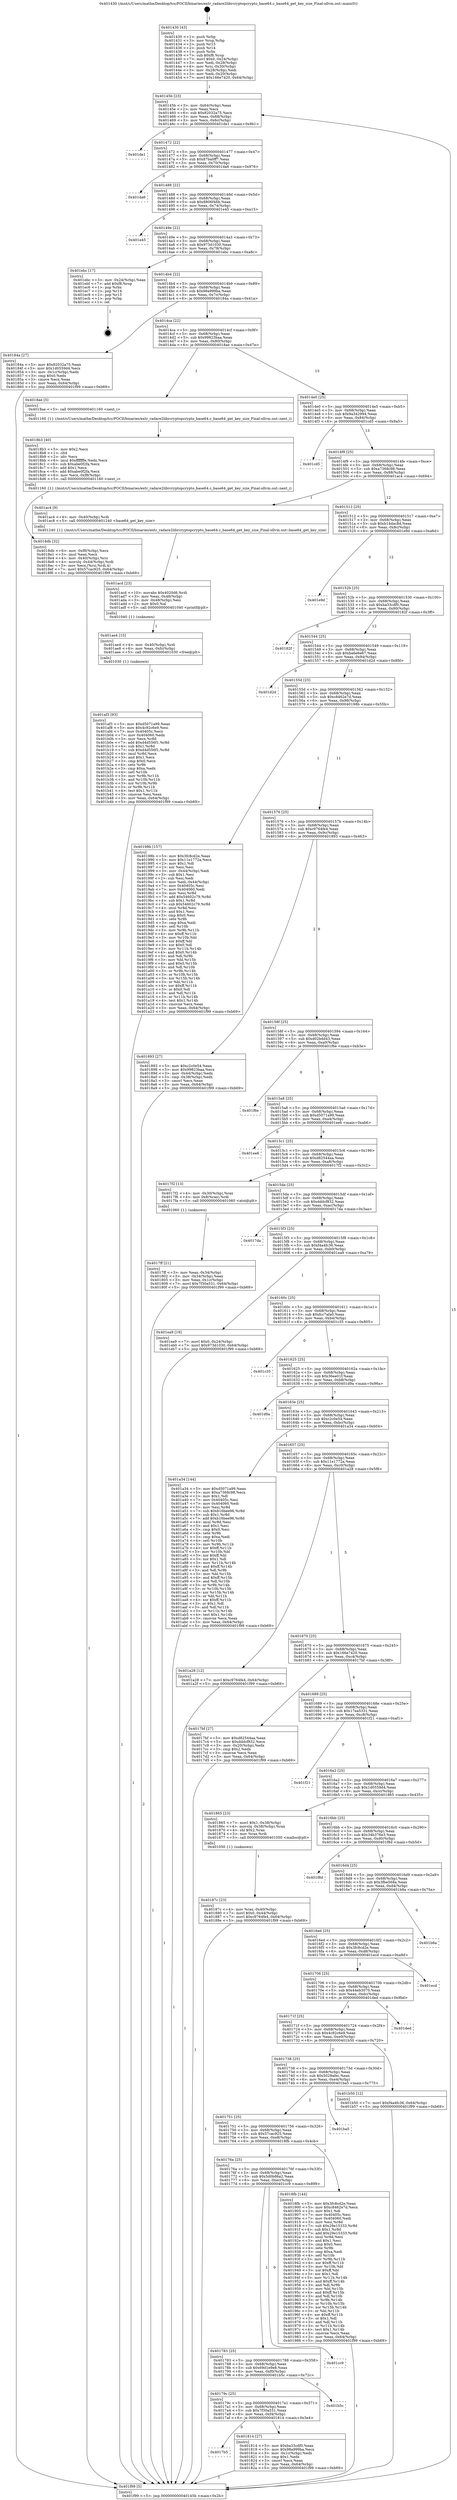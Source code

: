 digraph "0x401430" {
  label = "0x401430 (/mnt/c/Users/mathe/Desktop/tcc/POCII/binaries/extr_radare2librcryptopcrypto_base64.c_base64_get_key_size_Final-ollvm.out::main(0))"
  labelloc = "t"
  node[shape=record]

  Entry [label="",width=0.3,height=0.3,shape=circle,fillcolor=black,style=filled]
  "0x40145b" [label="{
     0x40145b [23]\l
     | [instrs]\l
     &nbsp;&nbsp;0x40145b \<+3\>: mov -0x64(%rbp),%eax\l
     &nbsp;&nbsp;0x40145e \<+2\>: mov %eax,%ecx\l
     &nbsp;&nbsp;0x401460 \<+6\>: sub $0x82032a75,%ecx\l
     &nbsp;&nbsp;0x401466 \<+3\>: mov %eax,-0x68(%rbp)\l
     &nbsp;&nbsp;0x401469 \<+3\>: mov %ecx,-0x6c(%rbp)\l
     &nbsp;&nbsp;0x40146c \<+6\>: je 0000000000401de1 \<main+0x9b1\>\l
  }"]
  "0x401de1" [label="{
     0x401de1\l
  }", style=dashed]
  "0x401472" [label="{
     0x401472 [22]\l
     | [instrs]\l
     &nbsp;&nbsp;0x401472 \<+5\>: jmp 0000000000401477 \<main+0x47\>\l
     &nbsp;&nbsp;0x401477 \<+3\>: mov -0x68(%rbp),%eax\l
     &nbsp;&nbsp;0x40147a \<+5\>: sub $0x87ba0ff7,%eax\l
     &nbsp;&nbsp;0x40147f \<+3\>: mov %eax,-0x70(%rbp)\l
     &nbsp;&nbsp;0x401482 \<+6\>: je 0000000000401da6 \<main+0x976\>\l
  }"]
  Exit [label="",width=0.3,height=0.3,shape=circle,fillcolor=black,style=filled,peripheries=2]
  "0x401da6" [label="{
     0x401da6\l
  }", style=dashed]
  "0x401488" [label="{
     0x401488 [22]\l
     | [instrs]\l
     &nbsp;&nbsp;0x401488 \<+5\>: jmp 000000000040148d \<main+0x5d\>\l
     &nbsp;&nbsp;0x40148d \<+3\>: mov -0x68(%rbp),%eax\l
     &nbsp;&nbsp;0x401490 \<+5\>: sub $0x8806f46b,%eax\l
     &nbsp;&nbsp;0x401495 \<+3\>: mov %eax,-0x74(%rbp)\l
     &nbsp;&nbsp;0x401498 \<+6\>: je 0000000000401e45 \<main+0xa15\>\l
  }"]
  "0x401af3" [label="{
     0x401af3 [93]\l
     | [instrs]\l
     &nbsp;&nbsp;0x401af3 \<+5\>: mov $0xd5071a99,%eax\l
     &nbsp;&nbsp;0x401af8 \<+5\>: mov $0x4c92c6e9,%esi\l
     &nbsp;&nbsp;0x401afd \<+7\>: mov 0x40405c,%ecx\l
     &nbsp;&nbsp;0x401b04 \<+7\>: mov 0x404060,%edx\l
     &nbsp;&nbsp;0x401b0b \<+3\>: mov %ecx,%r8d\l
     &nbsp;&nbsp;0x401b0e \<+7\>: add $0xd4d556f1,%r8d\l
     &nbsp;&nbsp;0x401b15 \<+4\>: sub $0x1,%r8d\l
     &nbsp;&nbsp;0x401b19 \<+7\>: sub $0xd4d556f1,%r8d\l
     &nbsp;&nbsp;0x401b20 \<+4\>: imul %r8d,%ecx\l
     &nbsp;&nbsp;0x401b24 \<+3\>: and $0x1,%ecx\l
     &nbsp;&nbsp;0x401b27 \<+3\>: cmp $0x0,%ecx\l
     &nbsp;&nbsp;0x401b2a \<+4\>: sete %r9b\l
     &nbsp;&nbsp;0x401b2e \<+3\>: cmp $0xa,%edx\l
     &nbsp;&nbsp;0x401b31 \<+4\>: setl %r10b\l
     &nbsp;&nbsp;0x401b35 \<+3\>: mov %r9b,%r11b\l
     &nbsp;&nbsp;0x401b38 \<+3\>: and %r10b,%r11b\l
     &nbsp;&nbsp;0x401b3b \<+3\>: xor %r10b,%r9b\l
     &nbsp;&nbsp;0x401b3e \<+3\>: or %r9b,%r11b\l
     &nbsp;&nbsp;0x401b41 \<+4\>: test $0x1,%r11b\l
     &nbsp;&nbsp;0x401b45 \<+3\>: cmovne %esi,%eax\l
     &nbsp;&nbsp;0x401b48 \<+3\>: mov %eax,-0x64(%rbp)\l
     &nbsp;&nbsp;0x401b4b \<+5\>: jmp 0000000000401f99 \<main+0xb69\>\l
  }"]
  "0x401e45" [label="{
     0x401e45\l
  }", style=dashed]
  "0x40149e" [label="{
     0x40149e [22]\l
     | [instrs]\l
     &nbsp;&nbsp;0x40149e \<+5\>: jmp 00000000004014a3 \<main+0x73\>\l
     &nbsp;&nbsp;0x4014a3 \<+3\>: mov -0x68(%rbp),%eax\l
     &nbsp;&nbsp;0x4014a6 \<+5\>: sub $0x973d1030,%eax\l
     &nbsp;&nbsp;0x4014ab \<+3\>: mov %eax,-0x78(%rbp)\l
     &nbsp;&nbsp;0x4014ae \<+6\>: je 0000000000401ebc \<main+0xa8c\>\l
  }"]
  "0x401ae4" [label="{
     0x401ae4 [15]\l
     | [instrs]\l
     &nbsp;&nbsp;0x401ae4 \<+4\>: mov -0x40(%rbp),%rdi\l
     &nbsp;&nbsp;0x401ae8 \<+6\>: mov %eax,-0xfc(%rbp)\l
     &nbsp;&nbsp;0x401aee \<+5\>: call 0000000000401030 \<free@plt\>\l
     | [calls]\l
     &nbsp;&nbsp;0x401030 \{1\} (unknown)\l
  }"]
  "0x401ebc" [label="{
     0x401ebc [17]\l
     | [instrs]\l
     &nbsp;&nbsp;0x401ebc \<+3\>: mov -0x24(%rbp),%eax\l
     &nbsp;&nbsp;0x401ebf \<+7\>: add $0xf8,%rsp\l
     &nbsp;&nbsp;0x401ec6 \<+1\>: pop %rbx\l
     &nbsp;&nbsp;0x401ec7 \<+2\>: pop %r14\l
     &nbsp;&nbsp;0x401ec9 \<+2\>: pop %r15\l
     &nbsp;&nbsp;0x401ecb \<+1\>: pop %rbp\l
     &nbsp;&nbsp;0x401ecc \<+1\>: ret\l
  }"]
  "0x4014b4" [label="{
     0x4014b4 [22]\l
     | [instrs]\l
     &nbsp;&nbsp;0x4014b4 \<+5\>: jmp 00000000004014b9 \<main+0x89\>\l
     &nbsp;&nbsp;0x4014b9 \<+3\>: mov -0x68(%rbp),%eax\l
     &nbsp;&nbsp;0x4014bc \<+5\>: sub $0x98a999ba,%eax\l
     &nbsp;&nbsp;0x4014c1 \<+3\>: mov %eax,-0x7c(%rbp)\l
     &nbsp;&nbsp;0x4014c4 \<+6\>: je 000000000040184a \<main+0x41a\>\l
  }"]
  "0x401acd" [label="{
     0x401acd [23]\l
     | [instrs]\l
     &nbsp;&nbsp;0x401acd \<+10\>: movabs $0x4020d6,%rdi\l
     &nbsp;&nbsp;0x401ad7 \<+3\>: mov %eax,-0x48(%rbp)\l
     &nbsp;&nbsp;0x401ada \<+3\>: mov -0x48(%rbp),%esi\l
     &nbsp;&nbsp;0x401add \<+2\>: mov $0x0,%al\l
     &nbsp;&nbsp;0x401adf \<+5\>: call 0000000000401040 \<printf@plt\>\l
     | [calls]\l
     &nbsp;&nbsp;0x401040 \{1\} (unknown)\l
  }"]
  "0x40184a" [label="{
     0x40184a [27]\l
     | [instrs]\l
     &nbsp;&nbsp;0x40184a \<+5\>: mov $0x82032a75,%eax\l
     &nbsp;&nbsp;0x40184f \<+5\>: mov $0x1d0559d4,%ecx\l
     &nbsp;&nbsp;0x401854 \<+3\>: mov -0x1c(%rbp),%edx\l
     &nbsp;&nbsp;0x401857 \<+3\>: cmp $0x0,%edx\l
     &nbsp;&nbsp;0x40185a \<+3\>: cmove %ecx,%eax\l
     &nbsp;&nbsp;0x40185d \<+3\>: mov %eax,-0x64(%rbp)\l
     &nbsp;&nbsp;0x401860 \<+5\>: jmp 0000000000401f99 \<main+0xb69\>\l
  }"]
  "0x4014ca" [label="{
     0x4014ca [22]\l
     | [instrs]\l
     &nbsp;&nbsp;0x4014ca \<+5\>: jmp 00000000004014cf \<main+0x9f\>\l
     &nbsp;&nbsp;0x4014cf \<+3\>: mov -0x68(%rbp),%eax\l
     &nbsp;&nbsp;0x4014d2 \<+5\>: sub $0x99823baa,%eax\l
     &nbsp;&nbsp;0x4014d7 \<+3\>: mov %eax,-0x80(%rbp)\l
     &nbsp;&nbsp;0x4014da \<+6\>: je 00000000004018ae \<main+0x47e\>\l
  }"]
  "0x4018db" [label="{
     0x4018db [32]\l
     | [instrs]\l
     &nbsp;&nbsp;0x4018db \<+6\>: mov -0xf8(%rbp),%ecx\l
     &nbsp;&nbsp;0x4018e1 \<+3\>: imul %eax,%ecx\l
     &nbsp;&nbsp;0x4018e4 \<+4\>: mov -0x40(%rbp),%rsi\l
     &nbsp;&nbsp;0x4018e8 \<+4\>: movslq -0x44(%rbp),%rdi\l
     &nbsp;&nbsp;0x4018ec \<+3\>: mov %ecx,(%rsi,%rdi,4)\l
     &nbsp;&nbsp;0x4018ef \<+7\>: movl $0x57cac925,-0x64(%rbp)\l
     &nbsp;&nbsp;0x4018f6 \<+5\>: jmp 0000000000401f99 \<main+0xb69\>\l
  }"]
  "0x4018ae" [label="{
     0x4018ae [5]\l
     | [instrs]\l
     &nbsp;&nbsp;0x4018ae \<+5\>: call 0000000000401160 \<next_i\>\l
     | [calls]\l
     &nbsp;&nbsp;0x401160 \{1\} (/mnt/c/Users/mathe/Desktop/tcc/POCII/binaries/extr_radare2librcryptopcrypto_base64.c_base64_get_key_size_Final-ollvm.out::next_i)\l
  }"]
  "0x4014e0" [label="{
     0x4014e0 [25]\l
     | [instrs]\l
     &nbsp;&nbsp;0x4014e0 \<+5\>: jmp 00000000004014e5 \<main+0xb5\>\l
     &nbsp;&nbsp;0x4014e5 \<+3\>: mov -0x68(%rbp),%eax\l
     &nbsp;&nbsp;0x4014e8 \<+5\>: sub $0x9a342994,%eax\l
     &nbsp;&nbsp;0x4014ed \<+6\>: mov %eax,-0x84(%rbp)\l
     &nbsp;&nbsp;0x4014f3 \<+6\>: je 0000000000401cd5 \<main+0x8a5\>\l
  }"]
  "0x4018b3" [label="{
     0x4018b3 [40]\l
     | [instrs]\l
     &nbsp;&nbsp;0x4018b3 \<+5\>: mov $0x2,%ecx\l
     &nbsp;&nbsp;0x4018b8 \<+1\>: cltd\l
     &nbsp;&nbsp;0x4018b9 \<+2\>: idiv %ecx\l
     &nbsp;&nbsp;0x4018bb \<+6\>: imul $0xfffffffe,%edx,%ecx\l
     &nbsp;&nbsp;0x4018c1 \<+6\>: sub $0xabe0f2fa,%ecx\l
     &nbsp;&nbsp;0x4018c7 \<+3\>: add $0x1,%ecx\l
     &nbsp;&nbsp;0x4018ca \<+6\>: add $0xabe0f2fa,%ecx\l
     &nbsp;&nbsp;0x4018d0 \<+6\>: mov %ecx,-0xf8(%rbp)\l
     &nbsp;&nbsp;0x4018d6 \<+5\>: call 0000000000401160 \<next_i\>\l
     | [calls]\l
     &nbsp;&nbsp;0x401160 \{1\} (/mnt/c/Users/mathe/Desktop/tcc/POCII/binaries/extr_radare2librcryptopcrypto_base64.c_base64_get_key_size_Final-ollvm.out::next_i)\l
  }"]
  "0x401cd5" [label="{
     0x401cd5\l
  }", style=dashed]
  "0x4014f9" [label="{
     0x4014f9 [25]\l
     | [instrs]\l
     &nbsp;&nbsp;0x4014f9 \<+5\>: jmp 00000000004014fe \<main+0xce\>\l
     &nbsp;&nbsp;0x4014fe \<+3\>: mov -0x68(%rbp),%eax\l
     &nbsp;&nbsp;0x401501 \<+5\>: sub $0xa7368c98,%eax\l
     &nbsp;&nbsp;0x401506 \<+6\>: mov %eax,-0x88(%rbp)\l
     &nbsp;&nbsp;0x40150c \<+6\>: je 0000000000401ac4 \<main+0x694\>\l
  }"]
  "0x40187c" [label="{
     0x40187c [23]\l
     | [instrs]\l
     &nbsp;&nbsp;0x40187c \<+4\>: mov %rax,-0x40(%rbp)\l
     &nbsp;&nbsp;0x401880 \<+7\>: movl $0x0,-0x44(%rbp)\l
     &nbsp;&nbsp;0x401887 \<+7\>: movl $0xc9764fe4,-0x64(%rbp)\l
     &nbsp;&nbsp;0x40188e \<+5\>: jmp 0000000000401f99 \<main+0xb69\>\l
  }"]
  "0x401ac4" [label="{
     0x401ac4 [9]\l
     | [instrs]\l
     &nbsp;&nbsp;0x401ac4 \<+4\>: mov -0x40(%rbp),%rdi\l
     &nbsp;&nbsp;0x401ac8 \<+5\>: call 0000000000401240 \<base64_get_key_size\>\l
     | [calls]\l
     &nbsp;&nbsp;0x401240 \{1\} (/mnt/c/Users/mathe/Desktop/tcc/POCII/binaries/extr_radare2librcryptopcrypto_base64.c_base64_get_key_size_Final-ollvm.out::base64_get_key_size)\l
  }"]
  "0x401512" [label="{
     0x401512 [25]\l
     | [instrs]\l
     &nbsp;&nbsp;0x401512 \<+5\>: jmp 0000000000401517 \<main+0xe7\>\l
     &nbsp;&nbsp;0x401517 \<+3\>: mov -0x68(%rbp),%eax\l
     &nbsp;&nbsp;0x40151a \<+5\>: sub $0xb14dac8d,%eax\l
     &nbsp;&nbsp;0x40151f \<+6\>: mov %eax,-0x8c(%rbp)\l
     &nbsp;&nbsp;0x401525 \<+6\>: je 0000000000401e9d \<main+0xa6d\>\l
  }"]
  "0x4017b5" [label="{
     0x4017b5\l
  }", style=dashed]
  "0x401e9d" [label="{
     0x401e9d\l
  }", style=dashed]
  "0x40152b" [label="{
     0x40152b [25]\l
     | [instrs]\l
     &nbsp;&nbsp;0x40152b \<+5\>: jmp 0000000000401530 \<main+0x100\>\l
     &nbsp;&nbsp;0x401530 \<+3\>: mov -0x68(%rbp),%eax\l
     &nbsp;&nbsp;0x401533 \<+5\>: sub $0xba33cdf0,%eax\l
     &nbsp;&nbsp;0x401538 \<+6\>: mov %eax,-0x90(%rbp)\l
     &nbsp;&nbsp;0x40153e \<+6\>: je 000000000040182f \<main+0x3ff\>\l
  }"]
  "0x401814" [label="{
     0x401814 [27]\l
     | [instrs]\l
     &nbsp;&nbsp;0x401814 \<+5\>: mov $0xba33cdf0,%eax\l
     &nbsp;&nbsp;0x401819 \<+5\>: mov $0x98a999ba,%ecx\l
     &nbsp;&nbsp;0x40181e \<+3\>: mov -0x1c(%rbp),%edx\l
     &nbsp;&nbsp;0x401821 \<+3\>: cmp $0x1,%edx\l
     &nbsp;&nbsp;0x401824 \<+3\>: cmovl %ecx,%eax\l
     &nbsp;&nbsp;0x401827 \<+3\>: mov %eax,-0x64(%rbp)\l
     &nbsp;&nbsp;0x40182a \<+5\>: jmp 0000000000401f99 \<main+0xb69\>\l
  }"]
  "0x40182f" [label="{
     0x40182f\l
  }", style=dashed]
  "0x401544" [label="{
     0x401544 [25]\l
     | [instrs]\l
     &nbsp;&nbsp;0x401544 \<+5\>: jmp 0000000000401549 \<main+0x119\>\l
     &nbsp;&nbsp;0x401549 \<+3\>: mov -0x68(%rbp),%eax\l
     &nbsp;&nbsp;0x40154c \<+5\>: sub $0xba6e6e67,%eax\l
     &nbsp;&nbsp;0x401551 \<+6\>: mov %eax,-0x94(%rbp)\l
     &nbsp;&nbsp;0x401557 \<+6\>: je 0000000000401d2d \<main+0x8fd\>\l
  }"]
  "0x40179c" [label="{
     0x40179c [25]\l
     | [instrs]\l
     &nbsp;&nbsp;0x40179c \<+5\>: jmp 00000000004017a1 \<main+0x371\>\l
     &nbsp;&nbsp;0x4017a1 \<+3\>: mov -0x68(%rbp),%eax\l
     &nbsp;&nbsp;0x4017a4 \<+5\>: sub $0x7f30a531,%eax\l
     &nbsp;&nbsp;0x4017a9 \<+6\>: mov %eax,-0xf4(%rbp)\l
     &nbsp;&nbsp;0x4017af \<+6\>: je 0000000000401814 \<main+0x3e4\>\l
  }"]
  "0x401d2d" [label="{
     0x401d2d\l
  }", style=dashed]
  "0x40155d" [label="{
     0x40155d [25]\l
     | [instrs]\l
     &nbsp;&nbsp;0x40155d \<+5\>: jmp 0000000000401562 \<main+0x132\>\l
     &nbsp;&nbsp;0x401562 \<+3\>: mov -0x68(%rbp),%eax\l
     &nbsp;&nbsp;0x401565 \<+5\>: sub $0xc8462e7d,%eax\l
     &nbsp;&nbsp;0x40156a \<+6\>: mov %eax,-0x98(%rbp)\l
     &nbsp;&nbsp;0x401570 \<+6\>: je 000000000040198b \<main+0x55b\>\l
  }"]
  "0x401b5c" [label="{
     0x401b5c\l
  }", style=dashed]
  "0x40198b" [label="{
     0x40198b [157]\l
     | [instrs]\l
     &nbsp;&nbsp;0x40198b \<+5\>: mov $0x3fc8cd2e,%eax\l
     &nbsp;&nbsp;0x401990 \<+5\>: mov $0x11e1772a,%ecx\l
     &nbsp;&nbsp;0x401995 \<+2\>: mov $0x1,%dl\l
     &nbsp;&nbsp;0x401997 \<+2\>: xor %esi,%esi\l
     &nbsp;&nbsp;0x401999 \<+3\>: mov -0x44(%rbp),%edi\l
     &nbsp;&nbsp;0x40199c \<+3\>: sub $0x1,%esi\l
     &nbsp;&nbsp;0x40199f \<+2\>: sub %esi,%edi\l
     &nbsp;&nbsp;0x4019a1 \<+3\>: mov %edi,-0x44(%rbp)\l
     &nbsp;&nbsp;0x4019a4 \<+7\>: mov 0x40405c,%esi\l
     &nbsp;&nbsp;0x4019ab \<+7\>: mov 0x404060,%edi\l
     &nbsp;&nbsp;0x4019b2 \<+3\>: mov %esi,%r8d\l
     &nbsp;&nbsp;0x4019b5 \<+7\>: add $0x54602c79,%r8d\l
     &nbsp;&nbsp;0x4019bc \<+4\>: sub $0x1,%r8d\l
     &nbsp;&nbsp;0x4019c0 \<+7\>: sub $0x54602c79,%r8d\l
     &nbsp;&nbsp;0x4019c7 \<+4\>: imul %r8d,%esi\l
     &nbsp;&nbsp;0x4019cb \<+3\>: and $0x1,%esi\l
     &nbsp;&nbsp;0x4019ce \<+3\>: cmp $0x0,%esi\l
     &nbsp;&nbsp;0x4019d1 \<+4\>: sete %r9b\l
     &nbsp;&nbsp;0x4019d5 \<+3\>: cmp $0xa,%edi\l
     &nbsp;&nbsp;0x4019d8 \<+4\>: setl %r10b\l
     &nbsp;&nbsp;0x4019dc \<+3\>: mov %r9b,%r11b\l
     &nbsp;&nbsp;0x4019df \<+4\>: xor $0xff,%r11b\l
     &nbsp;&nbsp;0x4019e3 \<+3\>: mov %r10b,%bl\l
     &nbsp;&nbsp;0x4019e6 \<+3\>: xor $0xff,%bl\l
     &nbsp;&nbsp;0x4019e9 \<+3\>: xor $0x0,%dl\l
     &nbsp;&nbsp;0x4019ec \<+3\>: mov %r11b,%r14b\l
     &nbsp;&nbsp;0x4019ef \<+4\>: and $0x0,%r14b\l
     &nbsp;&nbsp;0x4019f3 \<+3\>: and %dl,%r9b\l
     &nbsp;&nbsp;0x4019f6 \<+3\>: mov %bl,%r15b\l
     &nbsp;&nbsp;0x4019f9 \<+4\>: and $0x0,%r15b\l
     &nbsp;&nbsp;0x4019fd \<+3\>: and %dl,%r10b\l
     &nbsp;&nbsp;0x401a00 \<+3\>: or %r9b,%r14b\l
     &nbsp;&nbsp;0x401a03 \<+3\>: or %r10b,%r15b\l
     &nbsp;&nbsp;0x401a06 \<+3\>: xor %r15b,%r14b\l
     &nbsp;&nbsp;0x401a09 \<+3\>: or %bl,%r11b\l
     &nbsp;&nbsp;0x401a0c \<+4\>: xor $0xff,%r11b\l
     &nbsp;&nbsp;0x401a10 \<+3\>: or $0x0,%dl\l
     &nbsp;&nbsp;0x401a13 \<+3\>: and %dl,%r11b\l
     &nbsp;&nbsp;0x401a16 \<+3\>: or %r11b,%r14b\l
     &nbsp;&nbsp;0x401a19 \<+4\>: test $0x1,%r14b\l
     &nbsp;&nbsp;0x401a1d \<+3\>: cmovne %ecx,%eax\l
     &nbsp;&nbsp;0x401a20 \<+3\>: mov %eax,-0x64(%rbp)\l
     &nbsp;&nbsp;0x401a23 \<+5\>: jmp 0000000000401f99 \<main+0xb69\>\l
  }"]
  "0x401576" [label="{
     0x401576 [25]\l
     | [instrs]\l
     &nbsp;&nbsp;0x401576 \<+5\>: jmp 000000000040157b \<main+0x14b\>\l
     &nbsp;&nbsp;0x40157b \<+3\>: mov -0x68(%rbp),%eax\l
     &nbsp;&nbsp;0x40157e \<+5\>: sub $0xc9764fe4,%eax\l
     &nbsp;&nbsp;0x401583 \<+6\>: mov %eax,-0x9c(%rbp)\l
     &nbsp;&nbsp;0x401589 \<+6\>: je 0000000000401893 \<main+0x463\>\l
  }"]
  "0x401783" [label="{
     0x401783 [25]\l
     | [instrs]\l
     &nbsp;&nbsp;0x401783 \<+5\>: jmp 0000000000401788 \<main+0x358\>\l
     &nbsp;&nbsp;0x401788 \<+3\>: mov -0x68(%rbp),%eax\l
     &nbsp;&nbsp;0x40178b \<+5\>: sub $0x69d1e9e8,%eax\l
     &nbsp;&nbsp;0x401790 \<+6\>: mov %eax,-0xf0(%rbp)\l
     &nbsp;&nbsp;0x401796 \<+6\>: je 0000000000401b5c \<main+0x72c\>\l
  }"]
  "0x401893" [label="{
     0x401893 [27]\l
     | [instrs]\l
     &nbsp;&nbsp;0x401893 \<+5\>: mov $0xc2c0e54,%eax\l
     &nbsp;&nbsp;0x401898 \<+5\>: mov $0x99823baa,%ecx\l
     &nbsp;&nbsp;0x40189d \<+3\>: mov -0x44(%rbp),%edx\l
     &nbsp;&nbsp;0x4018a0 \<+3\>: cmp -0x38(%rbp),%edx\l
     &nbsp;&nbsp;0x4018a3 \<+3\>: cmovl %ecx,%eax\l
     &nbsp;&nbsp;0x4018a6 \<+3\>: mov %eax,-0x64(%rbp)\l
     &nbsp;&nbsp;0x4018a9 \<+5\>: jmp 0000000000401f99 \<main+0xb69\>\l
  }"]
  "0x40158f" [label="{
     0x40158f [25]\l
     | [instrs]\l
     &nbsp;&nbsp;0x40158f \<+5\>: jmp 0000000000401594 \<main+0x164\>\l
     &nbsp;&nbsp;0x401594 \<+3\>: mov -0x68(%rbp),%eax\l
     &nbsp;&nbsp;0x401597 \<+5\>: sub $0xd02bdd43,%eax\l
     &nbsp;&nbsp;0x40159c \<+6\>: mov %eax,-0xa0(%rbp)\l
     &nbsp;&nbsp;0x4015a2 \<+6\>: je 0000000000401f6e \<main+0xb3e\>\l
  }"]
  "0x401cc9" [label="{
     0x401cc9\l
  }", style=dashed]
  "0x401f6e" [label="{
     0x401f6e\l
  }", style=dashed]
  "0x4015a8" [label="{
     0x4015a8 [25]\l
     | [instrs]\l
     &nbsp;&nbsp;0x4015a8 \<+5\>: jmp 00000000004015ad \<main+0x17d\>\l
     &nbsp;&nbsp;0x4015ad \<+3\>: mov -0x68(%rbp),%eax\l
     &nbsp;&nbsp;0x4015b0 \<+5\>: sub $0xd5071a99,%eax\l
     &nbsp;&nbsp;0x4015b5 \<+6\>: mov %eax,-0xa4(%rbp)\l
     &nbsp;&nbsp;0x4015bb \<+6\>: je 0000000000401ee6 \<main+0xab6\>\l
  }"]
  "0x40176a" [label="{
     0x40176a [25]\l
     | [instrs]\l
     &nbsp;&nbsp;0x40176a \<+5\>: jmp 000000000040176f \<main+0x33f\>\l
     &nbsp;&nbsp;0x40176f \<+3\>: mov -0x68(%rbp),%eax\l
     &nbsp;&nbsp;0x401772 \<+5\>: sub $0x5d0b86a2,%eax\l
     &nbsp;&nbsp;0x401777 \<+6\>: mov %eax,-0xec(%rbp)\l
     &nbsp;&nbsp;0x40177d \<+6\>: je 0000000000401cc9 \<main+0x899\>\l
  }"]
  "0x401ee6" [label="{
     0x401ee6\l
  }", style=dashed]
  "0x4015c1" [label="{
     0x4015c1 [25]\l
     | [instrs]\l
     &nbsp;&nbsp;0x4015c1 \<+5\>: jmp 00000000004015c6 \<main+0x196\>\l
     &nbsp;&nbsp;0x4015c6 \<+3\>: mov -0x68(%rbp),%eax\l
     &nbsp;&nbsp;0x4015c9 \<+5\>: sub $0xd82544aa,%eax\l
     &nbsp;&nbsp;0x4015ce \<+6\>: mov %eax,-0xa8(%rbp)\l
     &nbsp;&nbsp;0x4015d4 \<+6\>: je 00000000004017f2 \<main+0x3c2\>\l
  }"]
  "0x4018fb" [label="{
     0x4018fb [144]\l
     | [instrs]\l
     &nbsp;&nbsp;0x4018fb \<+5\>: mov $0x3fc8cd2e,%eax\l
     &nbsp;&nbsp;0x401900 \<+5\>: mov $0xc8462e7d,%ecx\l
     &nbsp;&nbsp;0x401905 \<+2\>: mov $0x1,%dl\l
     &nbsp;&nbsp;0x401907 \<+7\>: mov 0x40405c,%esi\l
     &nbsp;&nbsp;0x40190e \<+7\>: mov 0x404060,%edi\l
     &nbsp;&nbsp;0x401915 \<+3\>: mov %esi,%r8d\l
     &nbsp;&nbsp;0x401918 \<+7\>: sub $0x29e15333,%r8d\l
     &nbsp;&nbsp;0x40191f \<+4\>: sub $0x1,%r8d\l
     &nbsp;&nbsp;0x401923 \<+7\>: add $0x29e15333,%r8d\l
     &nbsp;&nbsp;0x40192a \<+4\>: imul %r8d,%esi\l
     &nbsp;&nbsp;0x40192e \<+3\>: and $0x1,%esi\l
     &nbsp;&nbsp;0x401931 \<+3\>: cmp $0x0,%esi\l
     &nbsp;&nbsp;0x401934 \<+4\>: sete %r9b\l
     &nbsp;&nbsp;0x401938 \<+3\>: cmp $0xa,%edi\l
     &nbsp;&nbsp;0x40193b \<+4\>: setl %r10b\l
     &nbsp;&nbsp;0x40193f \<+3\>: mov %r9b,%r11b\l
     &nbsp;&nbsp;0x401942 \<+4\>: xor $0xff,%r11b\l
     &nbsp;&nbsp;0x401946 \<+3\>: mov %r10b,%bl\l
     &nbsp;&nbsp;0x401949 \<+3\>: xor $0xff,%bl\l
     &nbsp;&nbsp;0x40194c \<+3\>: xor $0x1,%dl\l
     &nbsp;&nbsp;0x40194f \<+3\>: mov %r11b,%r14b\l
     &nbsp;&nbsp;0x401952 \<+4\>: and $0xff,%r14b\l
     &nbsp;&nbsp;0x401956 \<+3\>: and %dl,%r9b\l
     &nbsp;&nbsp;0x401959 \<+3\>: mov %bl,%r15b\l
     &nbsp;&nbsp;0x40195c \<+4\>: and $0xff,%r15b\l
     &nbsp;&nbsp;0x401960 \<+3\>: and %dl,%r10b\l
     &nbsp;&nbsp;0x401963 \<+3\>: or %r9b,%r14b\l
     &nbsp;&nbsp;0x401966 \<+3\>: or %r10b,%r15b\l
     &nbsp;&nbsp;0x401969 \<+3\>: xor %r15b,%r14b\l
     &nbsp;&nbsp;0x40196c \<+3\>: or %bl,%r11b\l
     &nbsp;&nbsp;0x40196f \<+4\>: xor $0xff,%r11b\l
     &nbsp;&nbsp;0x401973 \<+3\>: or $0x1,%dl\l
     &nbsp;&nbsp;0x401976 \<+3\>: and %dl,%r11b\l
     &nbsp;&nbsp;0x401979 \<+3\>: or %r11b,%r14b\l
     &nbsp;&nbsp;0x40197c \<+4\>: test $0x1,%r14b\l
     &nbsp;&nbsp;0x401980 \<+3\>: cmovne %ecx,%eax\l
     &nbsp;&nbsp;0x401983 \<+3\>: mov %eax,-0x64(%rbp)\l
     &nbsp;&nbsp;0x401986 \<+5\>: jmp 0000000000401f99 \<main+0xb69\>\l
  }"]
  "0x4017f2" [label="{
     0x4017f2 [13]\l
     | [instrs]\l
     &nbsp;&nbsp;0x4017f2 \<+4\>: mov -0x30(%rbp),%rax\l
     &nbsp;&nbsp;0x4017f6 \<+4\>: mov 0x8(%rax),%rdi\l
     &nbsp;&nbsp;0x4017fa \<+5\>: call 0000000000401060 \<atoi@plt\>\l
     | [calls]\l
     &nbsp;&nbsp;0x401060 \{1\} (unknown)\l
  }"]
  "0x4015da" [label="{
     0x4015da [25]\l
     | [instrs]\l
     &nbsp;&nbsp;0x4015da \<+5\>: jmp 00000000004015df \<main+0x1af\>\l
     &nbsp;&nbsp;0x4015df \<+3\>: mov -0x68(%rbp),%eax\l
     &nbsp;&nbsp;0x4015e2 \<+5\>: sub $0xdddcf832,%eax\l
     &nbsp;&nbsp;0x4015e7 \<+6\>: mov %eax,-0xac(%rbp)\l
     &nbsp;&nbsp;0x4015ed \<+6\>: je 00000000004017da \<main+0x3aa\>\l
  }"]
  "0x401751" [label="{
     0x401751 [25]\l
     | [instrs]\l
     &nbsp;&nbsp;0x401751 \<+5\>: jmp 0000000000401756 \<main+0x326\>\l
     &nbsp;&nbsp;0x401756 \<+3\>: mov -0x68(%rbp),%eax\l
     &nbsp;&nbsp;0x401759 \<+5\>: sub $0x57cac925,%eax\l
     &nbsp;&nbsp;0x40175e \<+6\>: mov %eax,-0xe8(%rbp)\l
     &nbsp;&nbsp;0x401764 \<+6\>: je 00000000004018fb \<main+0x4cb\>\l
  }"]
  "0x4017da" [label="{
     0x4017da\l
  }", style=dashed]
  "0x4015f3" [label="{
     0x4015f3 [25]\l
     | [instrs]\l
     &nbsp;&nbsp;0x4015f3 \<+5\>: jmp 00000000004015f8 \<main+0x1c8\>\l
     &nbsp;&nbsp;0x4015f8 \<+3\>: mov -0x68(%rbp),%eax\l
     &nbsp;&nbsp;0x4015fb \<+5\>: sub $0xf4a4fc36,%eax\l
     &nbsp;&nbsp;0x401600 \<+6\>: mov %eax,-0xb0(%rbp)\l
     &nbsp;&nbsp;0x401606 \<+6\>: je 0000000000401ea9 \<main+0xa79\>\l
  }"]
  "0x401ba5" [label="{
     0x401ba5\l
  }", style=dashed]
  "0x401ea9" [label="{
     0x401ea9 [19]\l
     | [instrs]\l
     &nbsp;&nbsp;0x401ea9 \<+7\>: movl $0x0,-0x24(%rbp)\l
     &nbsp;&nbsp;0x401eb0 \<+7\>: movl $0x973d1030,-0x64(%rbp)\l
     &nbsp;&nbsp;0x401eb7 \<+5\>: jmp 0000000000401f99 \<main+0xb69\>\l
  }"]
  "0x40160c" [label="{
     0x40160c [25]\l
     | [instrs]\l
     &nbsp;&nbsp;0x40160c \<+5\>: jmp 0000000000401611 \<main+0x1e1\>\l
     &nbsp;&nbsp;0x401611 \<+3\>: mov -0x68(%rbp),%eax\l
     &nbsp;&nbsp;0x401614 \<+5\>: sub $0xfcc7afa0,%eax\l
     &nbsp;&nbsp;0x401619 \<+6\>: mov %eax,-0xb4(%rbp)\l
     &nbsp;&nbsp;0x40161f \<+6\>: je 0000000000401c35 \<main+0x805\>\l
  }"]
  "0x401738" [label="{
     0x401738 [25]\l
     | [instrs]\l
     &nbsp;&nbsp;0x401738 \<+5\>: jmp 000000000040173d \<main+0x30d\>\l
     &nbsp;&nbsp;0x40173d \<+3\>: mov -0x68(%rbp),%eax\l
     &nbsp;&nbsp;0x401740 \<+5\>: sub $0x5029afec,%eax\l
     &nbsp;&nbsp;0x401745 \<+6\>: mov %eax,-0xe4(%rbp)\l
     &nbsp;&nbsp;0x40174b \<+6\>: je 0000000000401ba5 \<main+0x775\>\l
  }"]
  "0x401c35" [label="{
     0x401c35\l
  }", style=dashed]
  "0x401625" [label="{
     0x401625 [25]\l
     | [instrs]\l
     &nbsp;&nbsp;0x401625 \<+5\>: jmp 000000000040162a \<main+0x1fa\>\l
     &nbsp;&nbsp;0x40162a \<+3\>: mov -0x68(%rbp),%eax\l
     &nbsp;&nbsp;0x40162d \<+5\>: sub $0x36ee01f,%eax\l
     &nbsp;&nbsp;0x401632 \<+6\>: mov %eax,-0xb8(%rbp)\l
     &nbsp;&nbsp;0x401638 \<+6\>: je 0000000000401d9a \<main+0x96a\>\l
  }"]
  "0x401b50" [label="{
     0x401b50 [12]\l
     | [instrs]\l
     &nbsp;&nbsp;0x401b50 \<+7\>: movl $0xf4a4fc36,-0x64(%rbp)\l
     &nbsp;&nbsp;0x401b57 \<+5\>: jmp 0000000000401f99 \<main+0xb69\>\l
  }"]
  "0x401d9a" [label="{
     0x401d9a\l
  }", style=dashed]
  "0x40163e" [label="{
     0x40163e [25]\l
     | [instrs]\l
     &nbsp;&nbsp;0x40163e \<+5\>: jmp 0000000000401643 \<main+0x213\>\l
     &nbsp;&nbsp;0x401643 \<+3\>: mov -0x68(%rbp),%eax\l
     &nbsp;&nbsp;0x401646 \<+5\>: sub $0xc2c0e54,%eax\l
     &nbsp;&nbsp;0x40164b \<+6\>: mov %eax,-0xbc(%rbp)\l
     &nbsp;&nbsp;0x401651 \<+6\>: je 0000000000401a34 \<main+0x604\>\l
  }"]
  "0x40171f" [label="{
     0x40171f [25]\l
     | [instrs]\l
     &nbsp;&nbsp;0x40171f \<+5\>: jmp 0000000000401724 \<main+0x2f4\>\l
     &nbsp;&nbsp;0x401724 \<+3\>: mov -0x68(%rbp),%eax\l
     &nbsp;&nbsp;0x401727 \<+5\>: sub $0x4c92c6e9,%eax\l
     &nbsp;&nbsp;0x40172c \<+6\>: mov %eax,-0xe0(%rbp)\l
     &nbsp;&nbsp;0x401732 \<+6\>: je 0000000000401b50 \<main+0x720\>\l
  }"]
  "0x401a34" [label="{
     0x401a34 [144]\l
     | [instrs]\l
     &nbsp;&nbsp;0x401a34 \<+5\>: mov $0xd5071a99,%eax\l
     &nbsp;&nbsp;0x401a39 \<+5\>: mov $0xa7368c98,%ecx\l
     &nbsp;&nbsp;0x401a3e \<+2\>: mov $0x1,%dl\l
     &nbsp;&nbsp;0x401a40 \<+7\>: mov 0x40405c,%esi\l
     &nbsp;&nbsp;0x401a47 \<+7\>: mov 0x404060,%edi\l
     &nbsp;&nbsp;0x401a4e \<+3\>: mov %esi,%r8d\l
     &nbsp;&nbsp;0x401a51 \<+7\>: sub $0xb16bee96,%r8d\l
     &nbsp;&nbsp;0x401a58 \<+4\>: sub $0x1,%r8d\l
     &nbsp;&nbsp;0x401a5c \<+7\>: add $0xb16bee96,%r8d\l
     &nbsp;&nbsp;0x401a63 \<+4\>: imul %r8d,%esi\l
     &nbsp;&nbsp;0x401a67 \<+3\>: and $0x1,%esi\l
     &nbsp;&nbsp;0x401a6a \<+3\>: cmp $0x0,%esi\l
     &nbsp;&nbsp;0x401a6d \<+4\>: sete %r9b\l
     &nbsp;&nbsp;0x401a71 \<+3\>: cmp $0xa,%edi\l
     &nbsp;&nbsp;0x401a74 \<+4\>: setl %r10b\l
     &nbsp;&nbsp;0x401a78 \<+3\>: mov %r9b,%r11b\l
     &nbsp;&nbsp;0x401a7b \<+4\>: xor $0xff,%r11b\l
     &nbsp;&nbsp;0x401a7f \<+3\>: mov %r10b,%bl\l
     &nbsp;&nbsp;0x401a82 \<+3\>: xor $0xff,%bl\l
     &nbsp;&nbsp;0x401a85 \<+3\>: xor $0x1,%dl\l
     &nbsp;&nbsp;0x401a88 \<+3\>: mov %r11b,%r14b\l
     &nbsp;&nbsp;0x401a8b \<+4\>: and $0xff,%r14b\l
     &nbsp;&nbsp;0x401a8f \<+3\>: and %dl,%r9b\l
     &nbsp;&nbsp;0x401a92 \<+3\>: mov %bl,%r15b\l
     &nbsp;&nbsp;0x401a95 \<+4\>: and $0xff,%r15b\l
     &nbsp;&nbsp;0x401a99 \<+3\>: and %dl,%r10b\l
     &nbsp;&nbsp;0x401a9c \<+3\>: or %r9b,%r14b\l
     &nbsp;&nbsp;0x401a9f \<+3\>: or %r10b,%r15b\l
     &nbsp;&nbsp;0x401aa2 \<+3\>: xor %r15b,%r14b\l
     &nbsp;&nbsp;0x401aa5 \<+3\>: or %bl,%r11b\l
     &nbsp;&nbsp;0x401aa8 \<+4\>: xor $0xff,%r11b\l
     &nbsp;&nbsp;0x401aac \<+3\>: or $0x1,%dl\l
     &nbsp;&nbsp;0x401aaf \<+3\>: and %dl,%r11b\l
     &nbsp;&nbsp;0x401ab2 \<+3\>: or %r11b,%r14b\l
     &nbsp;&nbsp;0x401ab5 \<+4\>: test $0x1,%r14b\l
     &nbsp;&nbsp;0x401ab9 \<+3\>: cmovne %ecx,%eax\l
     &nbsp;&nbsp;0x401abc \<+3\>: mov %eax,-0x64(%rbp)\l
     &nbsp;&nbsp;0x401abf \<+5\>: jmp 0000000000401f99 \<main+0xb69\>\l
  }"]
  "0x401657" [label="{
     0x401657 [25]\l
     | [instrs]\l
     &nbsp;&nbsp;0x401657 \<+5\>: jmp 000000000040165c \<main+0x22c\>\l
     &nbsp;&nbsp;0x40165c \<+3\>: mov -0x68(%rbp),%eax\l
     &nbsp;&nbsp;0x40165f \<+5\>: sub $0x11e1772a,%eax\l
     &nbsp;&nbsp;0x401664 \<+6\>: mov %eax,-0xc0(%rbp)\l
     &nbsp;&nbsp;0x40166a \<+6\>: je 0000000000401a28 \<main+0x5f8\>\l
  }"]
  "0x401ded" [label="{
     0x401ded\l
  }", style=dashed]
  "0x401a28" [label="{
     0x401a28 [12]\l
     | [instrs]\l
     &nbsp;&nbsp;0x401a28 \<+7\>: movl $0xc9764fe4,-0x64(%rbp)\l
     &nbsp;&nbsp;0x401a2f \<+5\>: jmp 0000000000401f99 \<main+0xb69\>\l
  }"]
  "0x401670" [label="{
     0x401670 [25]\l
     | [instrs]\l
     &nbsp;&nbsp;0x401670 \<+5\>: jmp 0000000000401675 \<main+0x245\>\l
     &nbsp;&nbsp;0x401675 \<+3\>: mov -0x68(%rbp),%eax\l
     &nbsp;&nbsp;0x401678 \<+5\>: sub $0x166e7420,%eax\l
     &nbsp;&nbsp;0x40167d \<+6\>: mov %eax,-0xc4(%rbp)\l
     &nbsp;&nbsp;0x401683 \<+6\>: je 00000000004017bf \<main+0x38f\>\l
  }"]
  "0x401706" [label="{
     0x401706 [25]\l
     | [instrs]\l
     &nbsp;&nbsp;0x401706 \<+5\>: jmp 000000000040170b \<main+0x2db\>\l
     &nbsp;&nbsp;0x40170b \<+3\>: mov -0x68(%rbp),%eax\l
     &nbsp;&nbsp;0x40170e \<+5\>: sub $0x44eb3070,%eax\l
     &nbsp;&nbsp;0x401713 \<+6\>: mov %eax,-0xdc(%rbp)\l
     &nbsp;&nbsp;0x401719 \<+6\>: je 0000000000401ded \<main+0x9bd\>\l
  }"]
  "0x4017bf" [label="{
     0x4017bf [27]\l
     | [instrs]\l
     &nbsp;&nbsp;0x4017bf \<+5\>: mov $0xd82544aa,%eax\l
     &nbsp;&nbsp;0x4017c4 \<+5\>: mov $0xdddcf832,%ecx\l
     &nbsp;&nbsp;0x4017c9 \<+3\>: mov -0x20(%rbp),%edx\l
     &nbsp;&nbsp;0x4017cc \<+3\>: cmp $0x2,%edx\l
     &nbsp;&nbsp;0x4017cf \<+3\>: cmovne %ecx,%eax\l
     &nbsp;&nbsp;0x4017d2 \<+3\>: mov %eax,-0x64(%rbp)\l
     &nbsp;&nbsp;0x4017d5 \<+5\>: jmp 0000000000401f99 \<main+0xb69\>\l
  }"]
  "0x401689" [label="{
     0x401689 [25]\l
     | [instrs]\l
     &nbsp;&nbsp;0x401689 \<+5\>: jmp 000000000040168e \<main+0x25e\>\l
     &nbsp;&nbsp;0x40168e \<+3\>: mov -0x68(%rbp),%eax\l
     &nbsp;&nbsp;0x401691 \<+5\>: sub $0x17ea5331,%eax\l
     &nbsp;&nbsp;0x401696 \<+6\>: mov %eax,-0xc8(%rbp)\l
     &nbsp;&nbsp;0x40169c \<+6\>: je 0000000000401f21 \<main+0xaf1\>\l
  }"]
  "0x401f99" [label="{
     0x401f99 [5]\l
     | [instrs]\l
     &nbsp;&nbsp;0x401f99 \<+5\>: jmp 000000000040145b \<main+0x2b\>\l
  }"]
  "0x401430" [label="{
     0x401430 [43]\l
     | [instrs]\l
     &nbsp;&nbsp;0x401430 \<+1\>: push %rbp\l
     &nbsp;&nbsp;0x401431 \<+3\>: mov %rsp,%rbp\l
     &nbsp;&nbsp;0x401434 \<+2\>: push %r15\l
     &nbsp;&nbsp;0x401436 \<+2\>: push %r14\l
     &nbsp;&nbsp;0x401438 \<+1\>: push %rbx\l
     &nbsp;&nbsp;0x401439 \<+7\>: sub $0xf8,%rsp\l
     &nbsp;&nbsp;0x401440 \<+7\>: movl $0x0,-0x24(%rbp)\l
     &nbsp;&nbsp;0x401447 \<+3\>: mov %edi,-0x28(%rbp)\l
     &nbsp;&nbsp;0x40144a \<+4\>: mov %rsi,-0x30(%rbp)\l
     &nbsp;&nbsp;0x40144e \<+3\>: mov -0x28(%rbp),%edi\l
     &nbsp;&nbsp;0x401451 \<+3\>: mov %edi,-0x20(%rbp)\l
     &nbsp;&nbsp;0x401454 \<+7\>: movl $0x166e7420,-0x64(%rbp)\l
  }"]
  "0x4017ff" [label="{
     0x4017ff [21]\l
     | [instrs]\l
     &nbsp;&nbsp;0x4017ff \<+3\>: mov %eax,-0x34(%rbp)\l
     &nbsp;&nbsp;0x401802 \<+3\>: mov -0x34(%rbp),%eax\l
     &nbsp;&nbsp;0x401805 \<+3\>: mov %eax,-0x1c(%rbp)\l
     &nbsp;&nbsp;0x401808 \<+7\>: movl $0x7f30a531,-0x64(%rbp)\l
     &nbsp;&nbsp;0x40180f \<+5\>: jmp 0000000000401f99 \<main+0xb69\>\l
  }"]
  "0x401ecd" [label="{
     0x401ecd\l
  }", style=dashed]
  "0x401f21" [label="{
     0x401f21\l
  }", style=dashed]
  "0x4016a2" [label="{
     0x4016a2 [25]\l
     | [instrs]\l
     &nbsp;&nbsp;0x4016a2 \<+5\>: jmp 00000000004016a7 \<main+0x277\>\l
     &nbsp;&nbsp;0x4016a7 \<+3\>: mov -0x68(%rbp),%eax\l
     &nbsp;&nbsp;0x4016aa \<+5\>: sub $0x1d0559d4,%eax\l
     &nbsp;&nbsp;0x4016af \<+6\>: mov %eax,-0xcc(%rbp)\l
     &nbsp;&nbsp;0x4016b5 \<+6\>: je 0000000000401865 \<main+0x435\>\l
  }"]
  "0x4016ed" [label="{
     0x4016ed [25]\l
     | [instrs]\l
     &nbsp;&nbsp;0x4016ed \<+5\>: jmp 00000000004016f2 \<main+0x2c2\>\l
     &nbsp;&nbsp;0x4016f2 \<+3\>: mov -0x68(%rbp),%eax\l
     &nbsp;&nbsp;0x4016f5 \<+5\>: sub $0x3fc8cd2e,%eax\l
     &nbsp;&nbsp;0x4016fa \<+6\>: mov %eax,-0xd8(%rbp)\l
     &nbsp;&nbsp;0x401700 \<+6\>: je 0000000000401ecd \<main+0xa9d\>\l
  }"]
  "0x401865" [label="{
     0x401865 [23]\l
     | [instrs]\l
     &nbsp;&nbsp;0x401865 \<+7\>: movl $0x1,-0x38(%rbp)\l
     &nbsp;&nbsp;0x40186c \<+4\>: movslq -0x38(%rbp),%rax\l
     &nbsp;&nbsp;0x401870 \<+4\>: shl $0x2,%rax\l
     &nbsp;&nbsp;0x401874 \<+3\>: mov %rax,%rdi\l
     &nbsp;&nbsp;0x401877 \<+5\>: call 0000000000401050 \<malloc@plt\>\l
     | [calls]\l
     &nbsp;&nbsp;0x401050 \{1\} (unknown)\l
  }"]
  "0x4016bb" [label="{
     0x4016bb [25]\l
     | [instrs]\l
     &nbsp;&nbsp;0x4016bb \<+5\>: jmp 00000000004016c0 \<main+0x290\>\l
     &nbsp;&nbsp;0x4016c0 \<+3\>: mov -0x68(%rbp),%eax\l
     &nbsp;&nbsp;0x4016c3 \<+5\>: sub $0x34b376e3,%eax\l
     &nbsp;&nbsp;0x4016c8 \<+6\>: mov %eax,-0xd0(%rbp)\l
     &nbsp;&nbsp;0x4016ce \<+6\>: je 0000000000401f8d \<main+0xb5d\>\l
  }"]
  "0x401b8a" [label="{
     0x401b8a\l
  }", style=dashed]
  "0x401f8d" [label="{
     0x401f8d\l
  }", style=dashed]
  "0x4016d4" [label="{
     0x4016d4 [25]\l
     | [instrs]\l
     &nbsp;&nbsp;0x4016d4 \<+5\>: jmp 00000000004016d9 \<main+0x2a9\>\l
     &nbsp;&nbsp;0x4016d9 \<+3\>: mov -0x68(%rbp),%eax\l
     &nbsp;&nbsp;0x4016dc \<+5\>: sub $0x3fbe568a,%eax\l
     &nbsp;&nbsp;0x4016e1 \<+6\>: mov %eax,-0xd4(%rbp)\l
     &nbsp;&nbsp;0x4016e7 \<+6\>: je 0000000000401b8a \<main+0x75a\>\l
  }"]
  Entry -> "0x401430" [label=" 1"]
  "0x40145b" -> "0x401de1" [label=" 0"]
  "0x40145b" -> "0x401472" [label=" 16"]
  "0x401ebc" -> Exit [label=" 1"]
  "0x401472" -> "0x401da6" [label=" 0"]
  "0x401472" -> "0x401488" [label=" 16"]
  "0x401ea9" -> "0x401f99" [label=" 1"]
  "0x401488" -> "0x401e45" [label=" 0"]
  "0x401488" -> "0x40149e" [label=" 16"]
  "0x401b50" -> "0x401f99" [label=" 1"]
  "0x40149e" -> "0x401ebc" [label=" 1"]
  "0x40149e" -> "0x4014b4" [label=" 15"]
  "0x401af3" -> "0x401f99" [label=" 1"]
  "0x4014b4" -> "0x40184a" [label=" 1"]
  "0x4014b4" -> "0x4014ca" [label=" 14"]
  "0x401ae4" -> "0x401af3" [label=" 1"]
  "0x4014ca" -> "0x4018ae" [label=" 1"]
  "0x4014ca" -> "0x4014e0" [label=" 13"]
  "0x401acd" -> "0x401ae4" [label=" 1"]
  "0x4014e0" -> "0x401cd5" [label=" 0"]
  "0x4014e0" -> "0x4014f9" [label=" 13"]
  "0x401ac4" -> "0x401acd" [label=" 1"]
  "0x4014f9" -> "0x401ac4" [label=" 1"]
  "0x4014f9" -> "0x401512" [label=" 12"]
  "0x401a34" -> "0x401f99" [label=" 1"]
  "0x401512" -> "0x401e9d" [label=" 0"]
  "0x401512" -> "0x40152b" [label=" 12"]
  "0x401a28" -> "0x401f99" [label=" 1"]
  "0x40152b" -> "0x40182f" [label=" 0"]
  "0x40152b" -> "0x401544" [label=" 12"]
  "0x40198b" -> "0x401f99" [label=" 1"]
  "0x401544" -> "0x401d2d" [label=" 0"]
  "0x401544" -> "0x40155d" [label=" 12"]
  "0x4018db" -> "0x401f99" [label=" 1"]
  "0x40155d" -> "0x40198b" [label=" 1"]
  "0x40155d" -> "0x401576" [label=" 11"]
  "0x4018b3" -> "0x4018db" [label=" 1"]
  "0x401576" -> "0x401893" [label=" 2"]
  "0x401576" -> "0x40158f" [label=" 9"]
  "0x401893" -> "0x401f99" [label=" 2"]
  "0x40158f" -> "0x401f6e" [label=" 0"]
  "0x40158f" -> "0x4015a8" [label=" 9"]
  "0x40187c" -> "0x401f99" [label=" 1"]
  "0x4015a8" -> "0x401ee6" [label=" 0"]
  "0x4015a8" -> "0x4015c1" [label=" 9"]
  "0x40184a" -> "0x401f99" [label=" 1"]
  "0x4015c1" -> "0x4017f2" [label=" 1"]
  "0x4015c1" -> "0x4015da" [label=" 8"]
  "0x401814" -> "0x401f99" [label=" 1"]
  "0x4015da" -> "0x4017da" [label=" 0"]
  "0x4015da" -> "0x4015f3" [label=" 8"]
  "0x40179c" -> "0x401814" [label=" 1"]
  "0x4015f3" -> "0x401ea9" [label=" 1"]
  "0x4015f3" -> "0x40160c" [label=" 7"]
  "0x4018fb" -> "0x401f99" [label=" 1"]
  "0x40160c" -> "0x401c35" [label=" 0"]
  "0x40160c" -> "0x401625" [label=" 7"]
  "0x401783" -> "0x401b5c" [label=" 0"]
  "0x401625" -> "0x401d9a" [label=" 0"]
  "0x401625" -> "0x40163e" [label=" 7"]
  "0x4018ae" -> "0x4018b3" [label=" 1"]
  "0x40163e" -> "0x401a34" [label=" 1"]
  "0x40163e" -> "0x401657" [label=" 6"]
  "0x40176a" -> "0x401cc9" [label=" 0"]
  "0x401657" -> "0x401a28" [label=" 1"]
  "0x401657" -> "0x401670" [label=" 5"]
  "0x401865" -> "0x40187c" [label=" 1"]
  "0x401670" -> "0x4017bf" [label=" 1"]
  "0x401670" -> "0x401689" [label=" 4"]
  "0x4017bf" -> "0x401f99" [label=" 1"]
  "0x401430" -> "0x40145b" [label=" 1"]
  "0x401f99" -> "0x40145b" [label=" 15"]
  "0x4017f2" -> "0x4017ff" [label=" 1"]
  "0x4017ff" -> "0x401f99" [label=" 1"]
  "0x401751" -> "0x4018fb" [label=" 1"]
  "0x401689" -> "0x401f21" [label=" 0"]
  "0x401689" -> "0x4016a2" [label=" 4"]
  "0x40179c" -> "0x4017b5" [label=" 0"]
  "0x4016a2" -> "0x401865" [label=" 1"]
  "0x4016a2" -> "0x4016bb" [label=" 3"]
  "0x401738" -> "0x401ba5" [label=" 0"]
  "0x4016bb" -> "0x401f8d" [label=" 0"]
  "0x4016bb" -> "0x4016d4" [label=" 3"]
  "0x401783" -> "0x40179c" [label=" 1"]
  "0x4016d4" -> "0x401b8a" [label=" 0"]
  "0x4016d4" -> "0x4016ed" [label=" 3"]
  "0x401738" -> "0x401751" [label=" 2"]
  "0x4016ed" -> "0x401ecd" [label=" 0"]
  "0x4016ed" -> "0x401706" [label=" 3"]
  "0x401751" -> "0x40176a" [label=" 1"]
  "0x401706" -> "0x401ded" [label=" 0"]
  "0x401706" -> "0x40171f" [label=" 3"]
  "0x40176a" -> "0x401783" [label=" 1"]
  "0x40171f" -> "0x401b50" [label=" 1"]
  "0x40171f" -> "0x401738" [label=" 2"]
}
